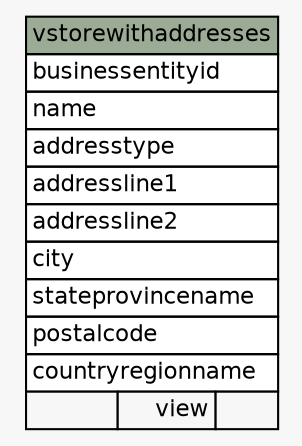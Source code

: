 // dot 2.40.1 on Linux 5.4.0-80-generic
// SchemaSpy rev 590
digraph "vstorewithaddresses" {
  graph [
    rankdir="RL"
    bgcolor="#f7f7f7"
    nodesep="0.18"
    ranksep="0.46"
    fontname="Helvetica"
    fontsize="11"
  ];
  node [
    fontname="Helvetica"
    fontsize="11"
    shape="plaintext"
  ];
  edge [
    arrowsize="0.8"
  ];
  "vstorewithaddresses" [
    label=<
    <TABLE BORDER="0" CELLBORDER="1" CELLSPACING="0" BGCOLOR="#ffffff">
      <TR><TD COLSPAN="3" BGCOLOR="#9bab96" ALIGN="CENTER">vstorewithaddresses</TD></TR>
      <TR><TD PORT="businessentityid" COLSPAN="3" ALIGN="LEFT">businessentityid</TD></TR>
      <TR><TD PORT="name" COLSPAN="3" ALIGN="LEFT">name</TD></TR>
      <TR><TD PORT="addresstype" COLSPAN="3" ALIGN="LEFT">addresstype</TD></TR>
      <TR><TD PORT="addressline1" COLSPAN="3" ALIGN="LEFT">addressline1</TD></TR>
      <TR><TD PORT="addressline2" COLSPAN="3" ALIGN="LEFT">addressline2</TD></TR>
      <TR><TD PORT="city" COLSPAN="3" ALIGN="LEFT">city</TD></TR>
      <TR><TD PORT="stateprovincename" COLSPAN="3" ALIGN="LEFT">stateprovincename</TD></TR>
      <TR><TD PORT="postalcode" COLSPAN="3" ALIGN="LEFT">postalcode</TD></TR>
      <TR><TD PORT="countryregionname" COLSPAN="3" ALIGN="LEFT">countryregionname</TD></TR>
      <TR><TD ALIGN="LEFT" BGCOLOR="#f7f7f7">  </TD><TD ALIGN="RIGHT" BGCOLOR="#f7f7f7">view</TD><TD ALIGN="RIGHT" BGCOLOR="#f7f7f7">  </TD></TR>
    </TABLE>>
    URL="tables/vstorewithaddresses.html"
    tooltip="vstorewithaddresses"
  ];
}
